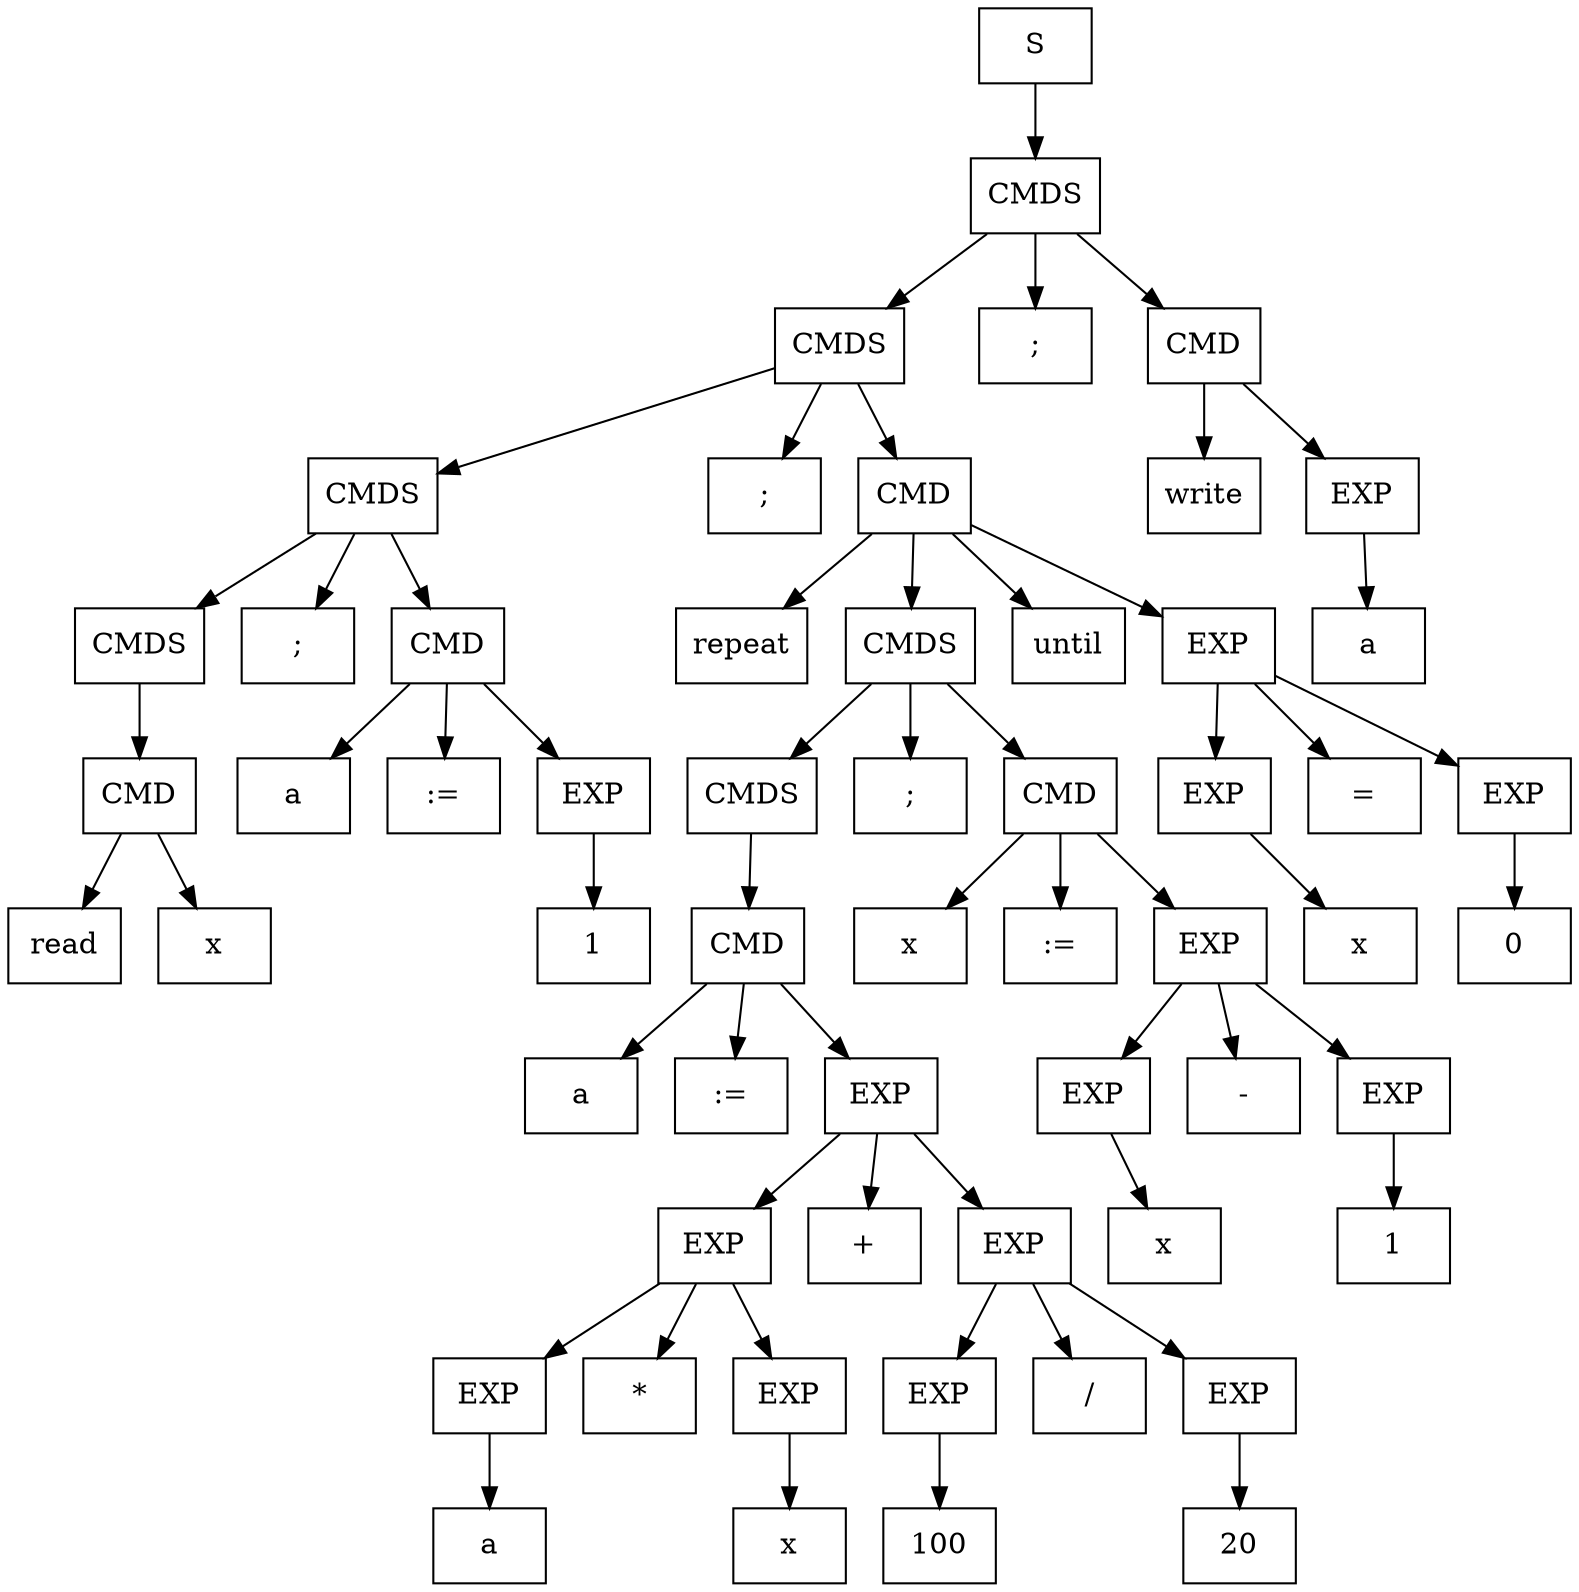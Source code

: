 digraph tree {
0 [label="S",shape=box];0->1;
1 [label="CMDS",shape=box];1->2;
2 [label="CMDS",shape=box];2->3;
3 [label="CMDS",shape=box];3->4;
4 [label="CMDS",shape=box];4->5;
5 [label="CMD",shape=box];5->6;
6 [label="read",shape=box];5->7;
7 [label="x",shape=box];3->8;
8 [label=";",shape=box];3->9;
9 [label="CMD",shape=box];9->10;
10 [label="a",shape=box];9->11;
11 [label=":=",shape=box];9->12;
12 [label="EXP",shape=box];12->13;
13 [label="1",shape=box];2->14;
14 [label=";",shape=box];2->15;
15 [label="CMD",shape=box];15->16;
16 [label="repeat",shape=box];15->17;
17 [label="CMDS",shape=box];17->18;
18 [label="CMDS",shape=box];18->19;
19 [label="CMD",shape=box];19->20;
20 [label="a",shape=box];19->21;
21 [label=":=",shape=box];19->22;
22 [label="EXP",shape=box];22->23;
23 [label="EXP",shape=box];23->24;
24 [label="EXP",shape=box];24->25;
25 [label="a",shape=box];23->26;
26 [label="*",shape=box];23->27;
27 [label="EXP",shape=box];27->28;
28 [label="x",shape=box];22->29;
29 [label="+",shape=box];22->30;
30 [label="EXP",shape=box];30->31;
31 [label="EXP",shape=box];31->32;
32 [label="100",shape=box];30->33;
33 [label="/",shape=box];30->34;
34 [label="EXP",shape=box];34->35;
35 [label="20",shape=box];17->36;
36 [label=";",shape=box];17->37;
37 [label="CMD",shape=box];37->38;
38 [label="x",shape=box];37->39;
39 [label=":=",shape=box];37->40;
40 [label="EXP",shape=box];40->41;
41 [label="EXP",shape=box];41->42;
42 [label="x",shape=box];40->43;
43 [label="-",shape=box];40->44;
44 [label="EXP",shape=box];44->45;
45 [label="1",shape=box];15->46;
46 [label="until",shape=box];15->47;
47 [label="EXP",shape=box];47->48;
48 [label="EXP",shape=box];48->49;
49 [label="x",shape=box];47->50;
50 [label="=",shape=box];47->51;
51 [label="EXP",shape=box];51->52;
52 [label="0",shape=box];1->53;
53 [label=";",shape=box];1->54;
54 [label="CMD",shape=box];54->55;
55 [label="write",shape=box];54->56;
56 [label="EXP",shape=box];56->57;
57 [label="a",shape=box];}